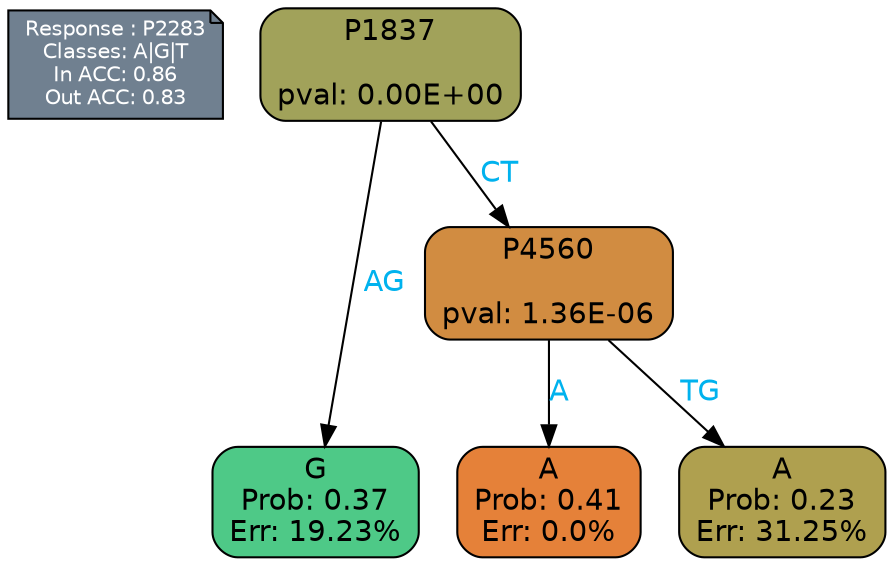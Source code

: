 digraph Tree {
node [shape=box, style="filled, rounded", color="black", fontname=helvetica] ;
graph [ranksep=equally, splines=polylines, bgcolor=transparent, dpi=600] ;
edge [fontname=helvetica] ;
LEGEND [label="Response : P2283
Classes: A|G|T
In ACC: 0.86
Out ACC: 0.83
",shape=note,align=left,style=filled,fillcolor="slategray",fontcolor="white",fontsize=10];1 [label="P1837

pval: 0.00E+00", fillcolor="#a1a25a"] ;
2 [label="G
Prob: 0.37
Err: 19.23%", fillcolor="#4ec987"] ;
3 [label="P4560

pval: 1.36E-06", fillcolor="#d18c41"] ;
4 [label="A
Prob: 0.41
Err: 0.0%", fillcolor="#e58139"] ;
5 [label="A
Prob: 0.23
Err: 31.25%", fillcolor="#afa04f"] ;
1 -> 2 [label="AG",fontcolor=deepskyblue2] ;
1 -> 3 [label="CT",fontcolor=deepskyblue2] ;
3 -> 4 [label="A",fontcolor=deepskyblue2] ;
3 -> 5 [label="TG",fontcolor=deepskyblue2] ;
{rank = same; 2;4;5;}{rank = same; LEGEND;1;}}